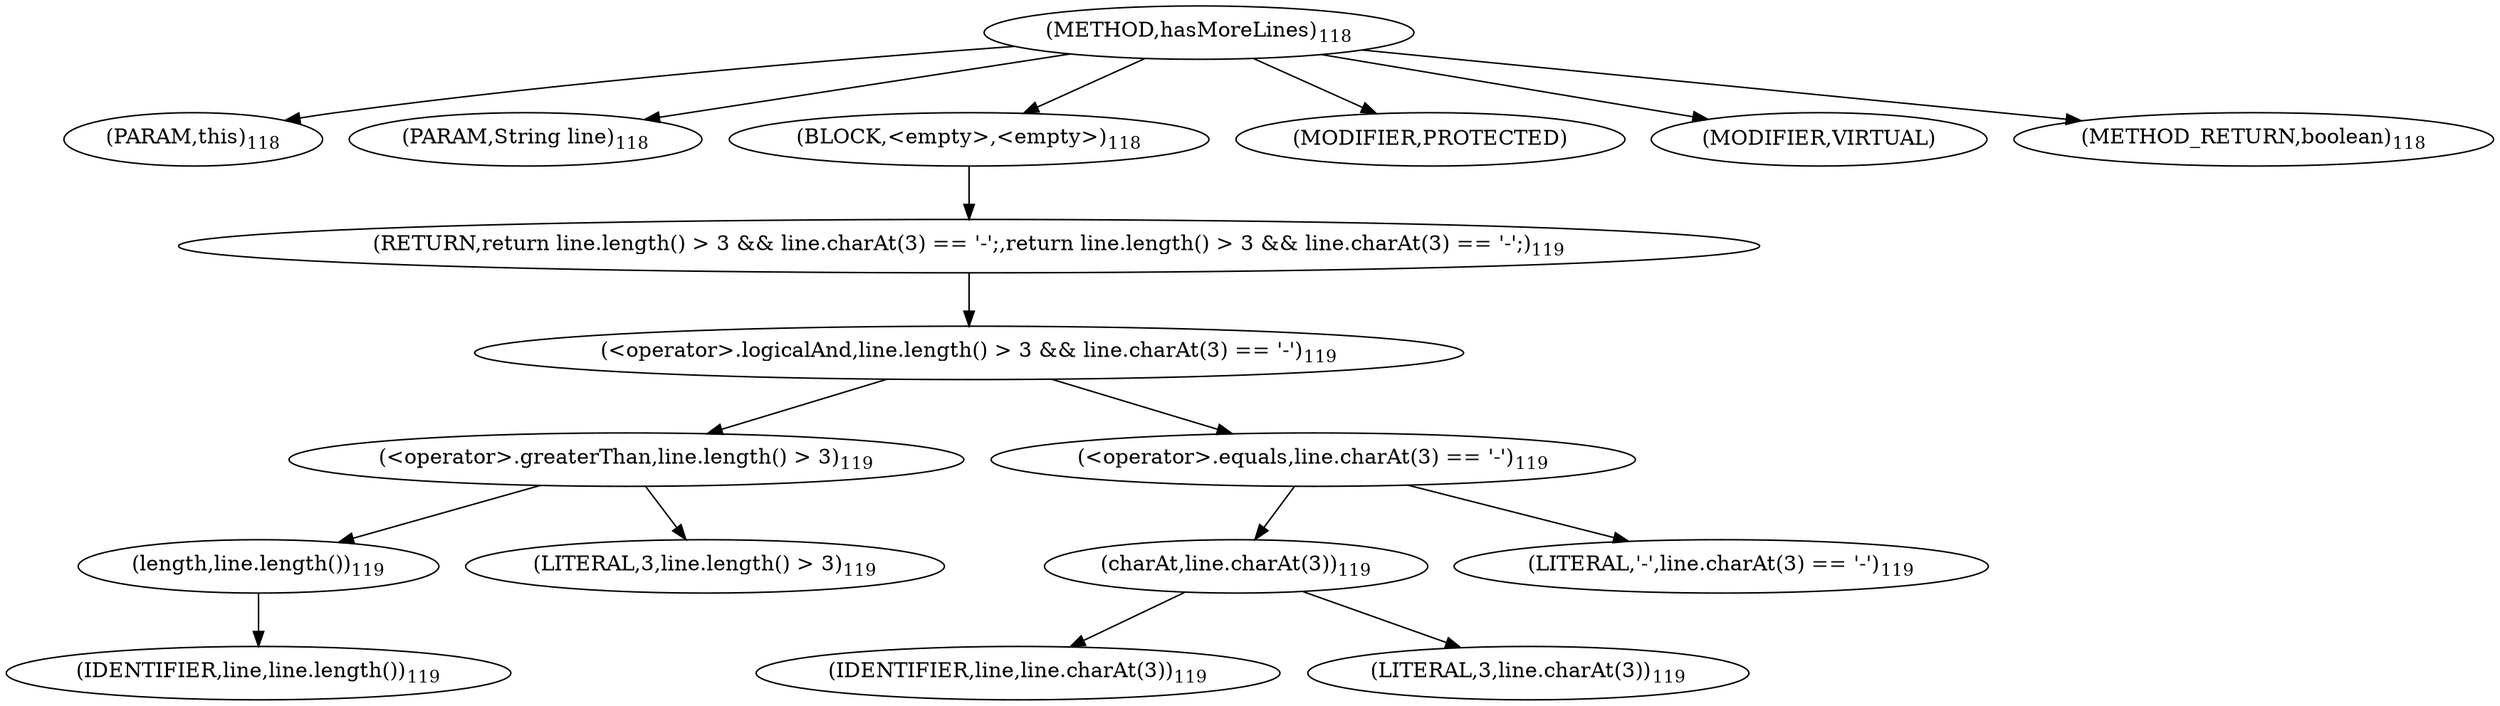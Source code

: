 digraph "hasMoreLines" {  
"142" [label = <(METHOD,hasMoreLines)<SUB>118</SUB>> ]
"143" [label = <(PARAM,this)<SUB>118</SUB>> ]
"144" [label = <(PARAM,String line)<SUB>118</SUB>> ]
"145" [label = <(BLOCK,&lt;empty&gt;,&lt;empty&gt;)<SUB>118</SUB>> ]
"146" [label = <(RETURN,return line.length() &gt; 3 &amp;&amp; line.charAt(3) == '-';,return line.length() &gt; 3 &amp;&amp; line.charAt(3) == '-';)<SUB>119</SUB>> ]
"147" [label = <(&lt;operator&gt;.logicalAnd,line.length() &gt; 3 &amp;&amp; line.charAt(3) == '-')<SUB>119</SUB>> ]
"148" [label = <(&lt;operator&gt;.greaterThan,line.length() &gt; 3)<SUB>119</SUB>> ]
"149" [label = <(length,line.length())<SUB>119</SUB>> ]
"150" [label = <(IDENTIFIER,line,line.length())<SUB>119</SUB>> ]
"151" [label = <(LITERAL,3,line.length() &gt; 3)<SUB>119</SUB>> ]
"152" [label = <(&lt;operator&gt;.equals,line.charAt(3) == '-')<SUB>119</SUB>> ]
"153" [label = <(charAt,line.charAt(3))<SUB>119</SUB>> ]
"154" [label = <(IDENTIFIER,line,line.charAt(3))<SUB>119</SUB>> ]
"155" [label = <(LITERAL,3,line.charAt(3))<SUB>119</SUB>> ]
"156" [label = <(LITERAL,'-',line.charAt(3) == '-')<SUB>119</SUB>> ]
"157" [label = <(MODIFIER,PROTECTED)> ]
"158" [label = <(MODIFIER,VIRTUAL)> ]
"159" [label = <(METHOD_RETURN,boolean)<SUB>118</SUB>> ]
  "142" -> "143" 
  "142" -> "144" 
  "142" -> "145" 
  "142" -> "157" 
  "142" -> "158" 
  "142" -> "159" 
  "145" -> "146" 
  "146" -> "147" 
  "147" -> "148" 
  "147" -> "152" 
  "148" -> "149" 
  "148" -> "151" 
  "149" -> "150" 
  "152" -> "153" 
  "152" -> "156" 
  "153" -> "154" 
  "153" -> "155" 
}

